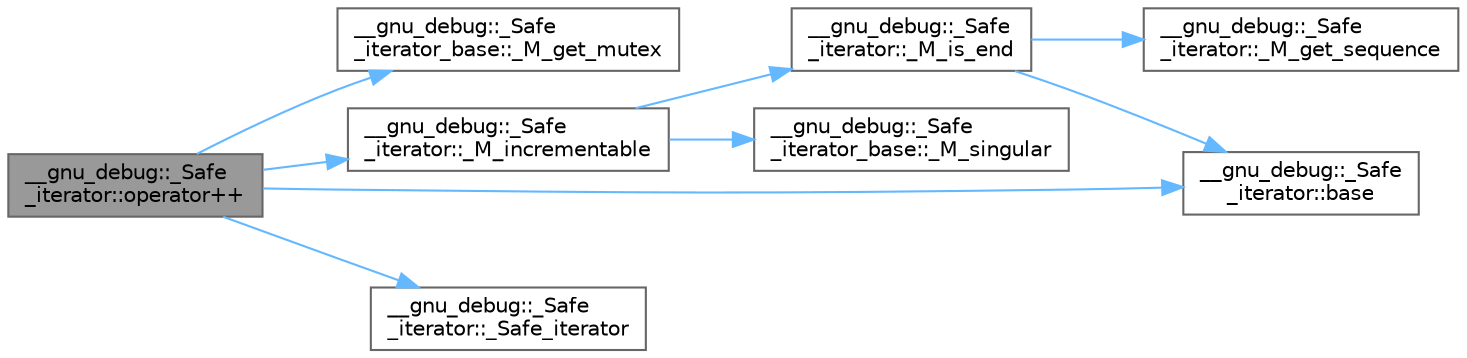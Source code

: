 digraph "__gnu_debug::_Safe_iterator::operator++"
{
 // LATEX_PDF_SIZE
  bgcolor="transparent";
  edge [fontname=Helvetica,fontsize=10,labelfontname=Helvetica,labelfontsize=10];
  node [fontname=Helvetica,fontsize=10,shape=box,height=0.2,width=0.4];
  rankdir="LR";
  Node1 [id="Node000001",label="__gnu_debug::_Safe\l_iterator::operator++",height=0.2,width=0.4,color="gray40", fillcolor="grey60", style="filled", fontcolor="black",tooltip="Iterator postincrement."];
  Node1 -> Node2 [id="edge9_Node000001_Node000002",color="steelblue1",style="solid",tooltip=" "];
  Node2 [id="Node000002",label="__gnu_debug::_Safe\l_iterator_base::_M_get_mutex",height=0.2,width=0.4,color="grey40", fillcolor="white", style="filled",URL="$class____gnu__debug_1_1___safe__iterator__base.html#a394cc3f97fe4fb1c7d4378faa0b02877",tooltip=" "];
  Node1 -> Node3 [id="edge10_Node000001_Node000003",color="steelblue1",style="solid",tooltip=" "];
  Node3 [id="Node000003",label="__gnu_debug::_Safe\l_iterator::_M_incrementable",height=0.2,width=0.4,color="grey40", fillcolor="white", style="filled",URL="$class____gnu__debug_1_1___safe__iterator.html#a046fd9f196da5476ba014a3ed33316f6",tooltip="Is the iterator incrementable?"];
  Node3 -> Node4 [id="edge11_Node000003_Node000004",color="steelblue1",style="solid",tooltip=" "];
  Node4 [id="Node000004",label="__gnu_debug::_Safe\l_iterator::_M_is_end",height=0.2,width=0.4,color="grey40", fillcolor="white", style="filled",URL="$class____gnu__debug_1_1___safe__iterator.html#ac5c54eb2babadef8f12760583730dd85",tooltip="Is this iterator equal to the sequence's end() iterator?"];
  Node4 -> Node5 [id="edge12_Node000004_Node000005",color="steelblue1",style="solid",tooltip=" "];
  Node5 [id="Node000005",label="__gnu_debug::_Safe\l_iterator::_M_get_sequence",height=0.2,width=0.4,color="grey40", fillcolor="white", style="filled",URL="$class____gnu__debug_1_1___safe__iterator.html#a11704a65f7bb3df9b8cf2e63745d8d66",tooltip=" "];
  Node4 -> Node6 [id="edge13_Node000004_Node000006",color="steelblue1",style="solid",tooltip=" "];
  Node6 [id="Node000006",label="__gnu_debug::_Safe\l_iterator::base",height=0.2,width=0.4,color="grey40", fillcolor="white", style="filled",URL="$class____gnu__debug_1_1___safe__iterator.html#a8ab2bd3cab984cb85cd02f1d61ce9931",tooltip="Return the underlying iterator."];
  Node3 -> Node7 [id="edge14_Node000003_Node000007",color="steelblue1",style="solid",tooltip=" "];
  Node7 [id="Node000007",label="__gnu_debug::_Safe\l_iterator_base::_M_singular",height=0.2,width=0.4,color="grey40", fillcolor="white", style="filled",URL="$class____gnu__debug_1_1___safe__iterator__base.html#aefb17f520b7e88212cf86e552d440858",tooltip=" "];
  Node1 -> Node8 [id="edge15_Node000001_Node000008",color="steelblue1",style="solid",tooltip=" "];
  Node8 [id="Node000008",label="__gnu_debug::_Safe\l_iterator::_Safe_iterator",height=0.2,width=0.4,color="grey40", fillcolor="white", style="filled",URL="$class____gnu__debug_1_1___safe__iterator.html#a9c152e7a0e9b12c9bf6d9db309fff72b",tooltip=" "];
  Node1 -> Node6 [id="edge16_Node000001_Node000006",color="steelblue1",style="solid",tooltip=" "];
}
